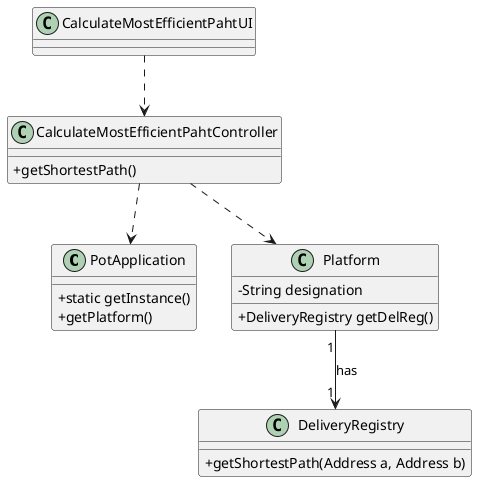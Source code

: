 @startuml
skinparam classAttributeIconSize 0

class PotApplication
{
  +static getInstance()
  +getPlatform()
}

class CalculateMostEfficientPahtUI{

}

class CalculateMostEfficientPahtController{
+getShortestPath()
}

class Platform {
  -String designation
  +DeliveryRegistry getDelReg()
}
class DeliveryRegistry{
+getShortestPath(Address a, Address b)
}



CalculateMostEfficientPahtUI ..> CalculateMostEfficientPahtController
CalculateMostEfficientPahtController ..> Platform
CalculateMostEfficientPahtController ..> PotApplication
Platform "1" --> "1" DeliveryRegistry : has
@enduml